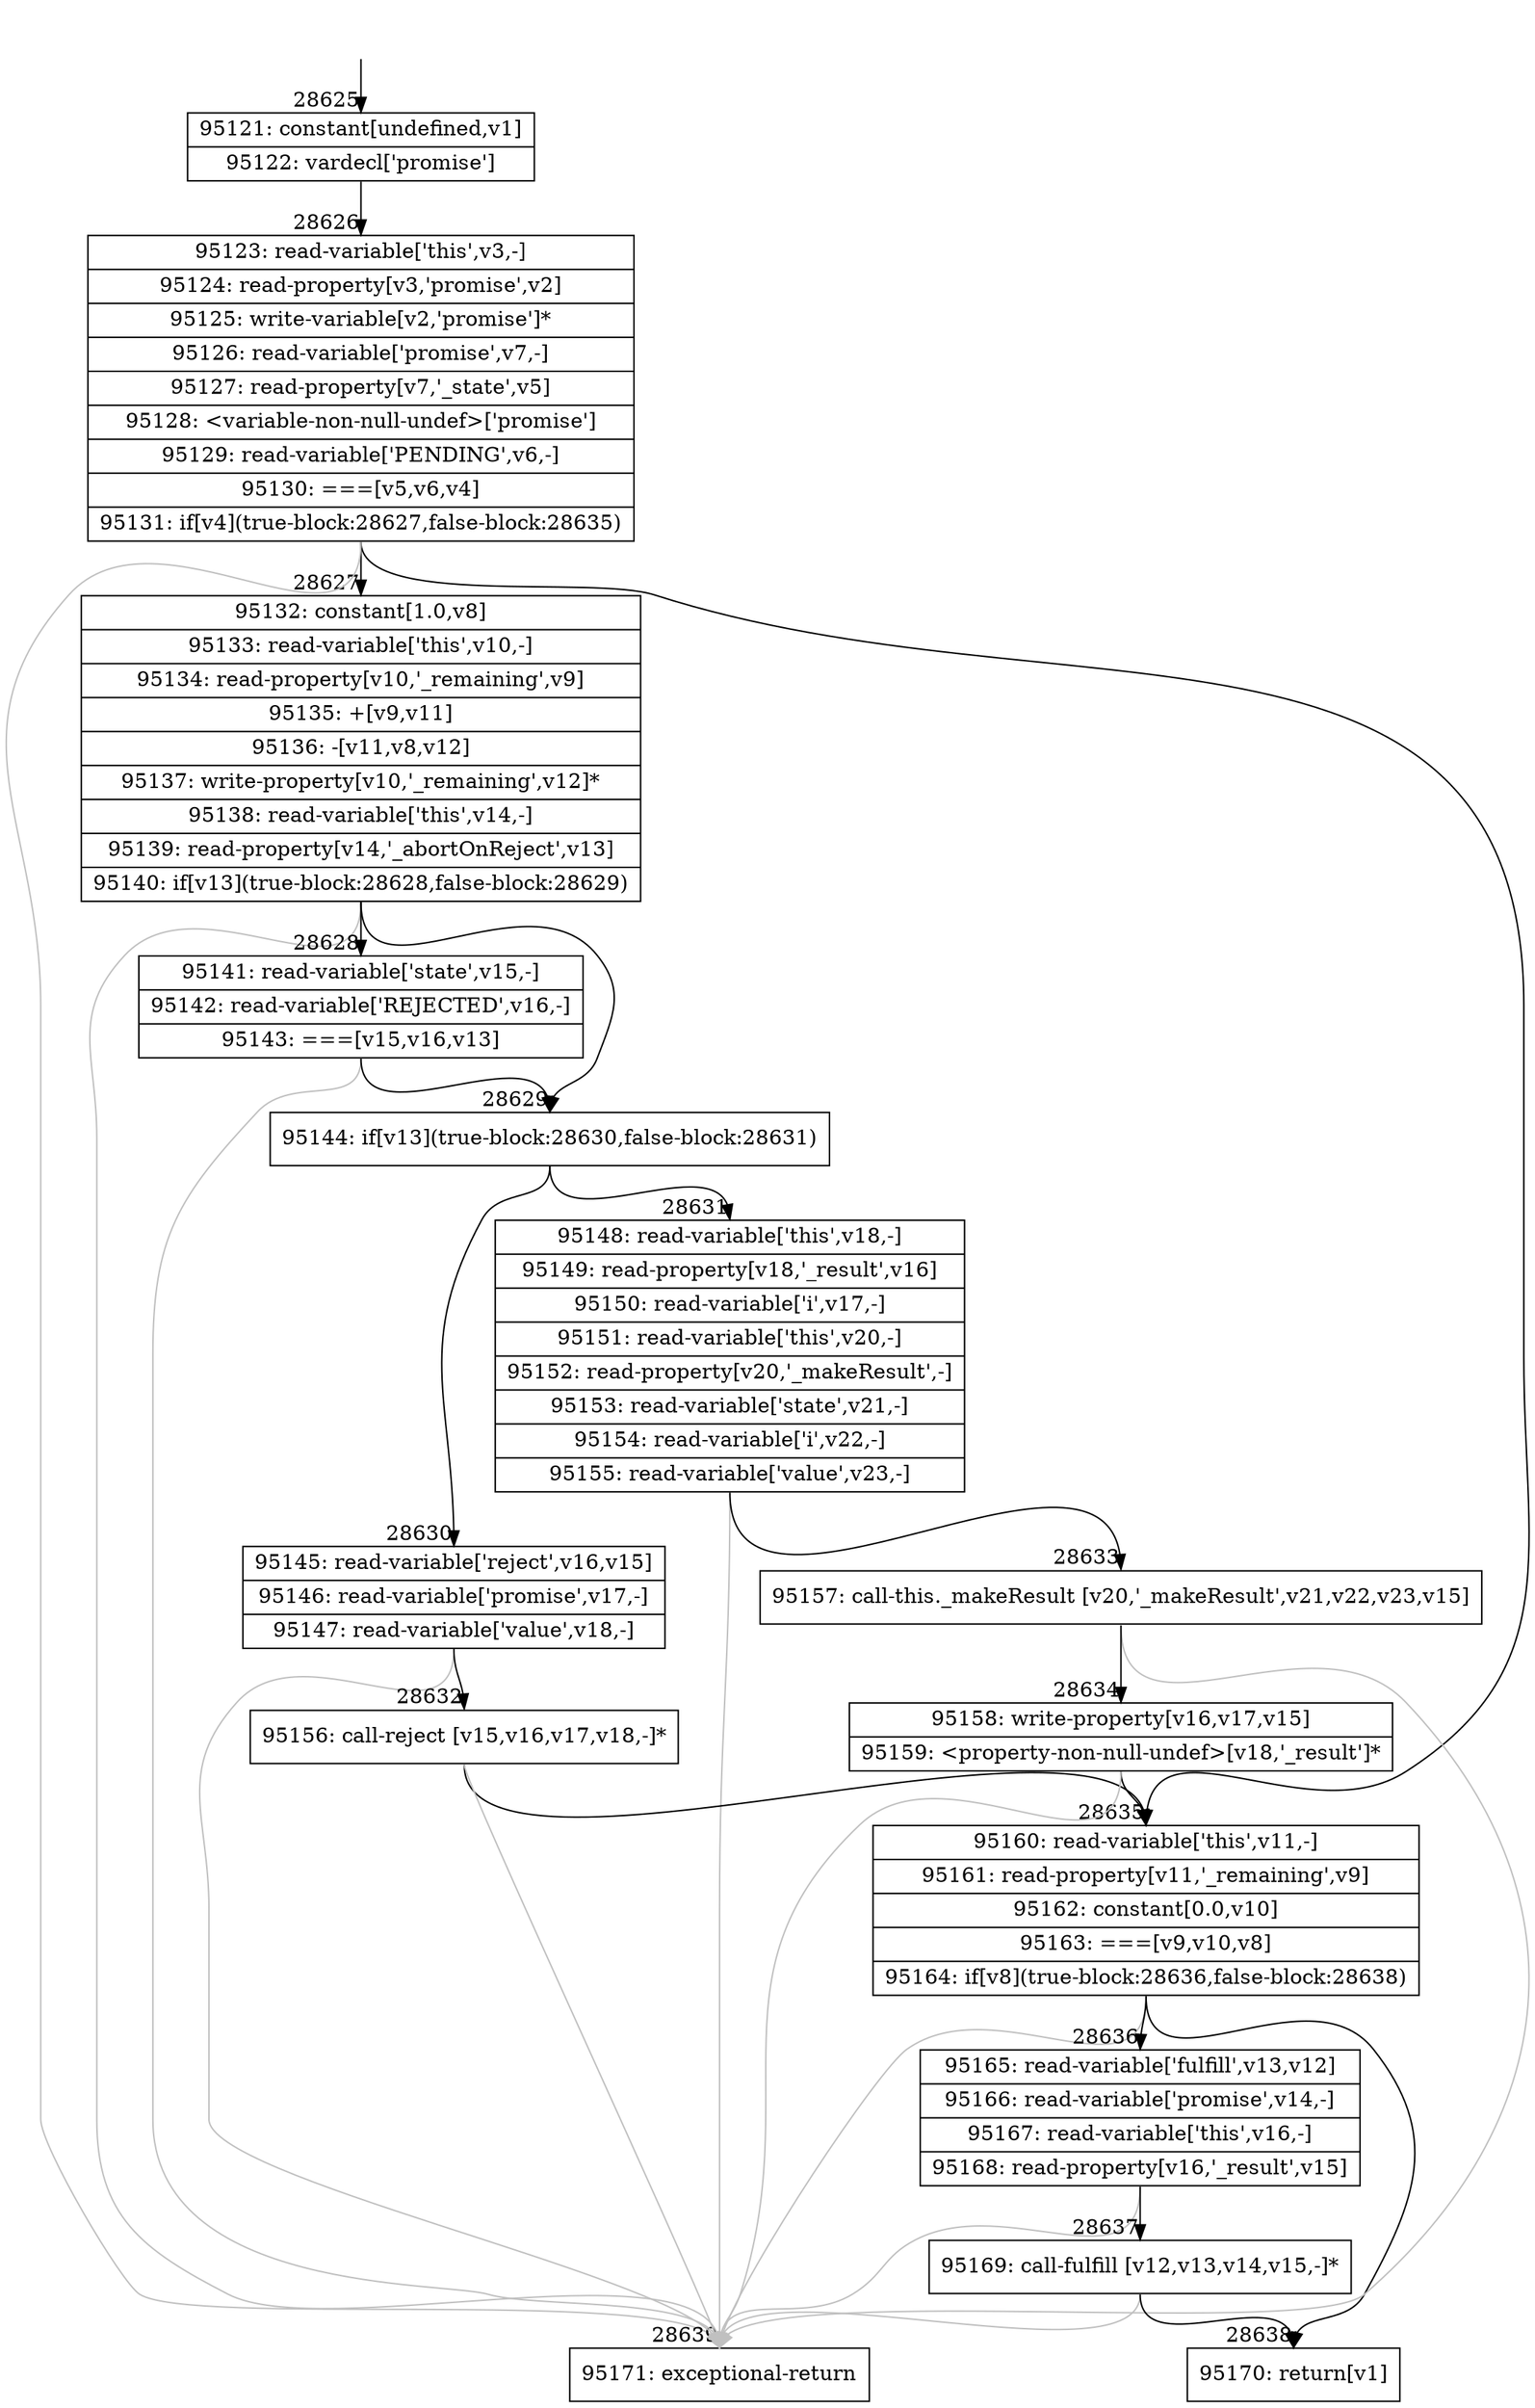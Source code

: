 digraph {
rankdir="TD"
BB_entry2518[shape=none,label=""];
BB_entry2518 -> BB28625 [tailport=s, headport=n, headlabel="    28625"]
BB28625 [shape=record label="{95121: constant[undefined,v1]|95122: vardecl['promise']}" ] 
BB28625 -> BB28626 [tailport=s, headport=n, headlabel="      28626"]
BB28626 [shape=record label="{95123: read-variable['this',v3,-]|95124: read-property[v3,'promise',v2]|95125: write-variable[v2,'promise']*|95126: read-variable['promise',v7,-]|95127: read-property[v7,'_state',v5]|95128: \<variable-non-null-undef\>['promise']|95129: read-variable['PENDING',v6,-]|95130: ===[v5,v6,v4]|95131: if[v4](true-block:28627,false-block:28635)}" ] 
BB28626 -> BB28627 [tailport=s, headport=n, headlabel="      28627"]
BB28626 -> BB28635 [tailport=s, headport=n, headlabel="      28635"]
BB28626 -> BB28639 [tailport=s, headport=n, color=gray, headlabel="      28639"]
BB28627 [shape=record label="{95132: constant[1.0,v8]|95133: read-variable['this',v10,-]|95134: read-property[v10,'_remaining',v9]|95135: +[v9,v11]|95136: -[v11,v8,v12]|95137: write-property[v10,'_remaining',v12]*|95138: read-variable['this',v14,-]|95139: read-property[v14,'_abortOnReject',v13]|95140: if[v13](true-block:28628,false-block:28629)}" ] 
BB28627 -> BB28629 [tailport=s, headport=n, headlabel="      28629"]
BB28627 -> BB28628 [tailport=s, headport=n, headlabel="      28628"]
BB28627 -> BB28639 [tailport=s, headport=n, color=gray]
BB28628 [shape=record label="{95141: read-variable['state',v15,-]|95142: read-variable['REJECTED',v16,-]|95143: ===[v15,v16,v13]}" ] 
BB28628 -> BB28629 [tailport=s, headport=n]
BB28628 -> BB28639 [tailport=s, headport=n, color=gray]
BB28629 [shape=record label="{95144: if[v13](true-block:28630,false-block:28631)}" ] 
BB28629 -> BB28630 [tailport=s, headport=n, headlabel="      28630"]
BB28629 -> BB28631 [tailport=s, headport=n, headlabel="      28631"]
BB28630 [shape=record label="{95145: read-variable['reject',v16,v15]|95146: read-variable['promise',v17,-]|95147: read-variable['value',v18,-]}" ] 
BB28630 -> BB28632 [tailport=s, headport=n, headlabel="      28632"]
BB28630 -> BB28639 [tailport=s, headport=n, color=gray]
BB28631 [shape=record label="{95148: read-variable['this',v18,-]|95149: read-property[v18,'_result',v16]|95150: read-variable['i',v17,-]|95151: read-variable['this',v20,-]|95152: read-property[v20,'_makeResult',-]|95153: read-variable['state',v21,-]|95154: read-variable['i',v22,-]|95155: read-variable['value',v23,-]}" ] 
BB28631 -> BB28633 [tailport=s, headport=n, headlabel="      28633"]
BB28631 -> BB28639 [tailport=s, headport=n, color=gray]
BB28632 [shape=record label="{95156: call-reject [v15,v16,v17,v18,-]*}" ] 
BB28632 -> BB28635 [tailport=s, headport=n]
BB28632 -> BB28639 [tailport=s, headport=n, color=gray]
BB28633 [shape=record label="{95157: call-this._makeResult [v20,'_makeResult',v21,v22,v23,v15]}" ] 
BB28633 -> BB28634 [tailport=s, headport=n, headlabel="      28634"]
BB28633 -> BB28639 [tailport=s, headport=n, color=gray]
BB28634 [shape=record label="{95158: write-property[v16,v17,v15]|95159: \<property-non-null-undef\>[v18,'_result']*}" ] 
BB28634 -> BB28635 [tailport=s, headport=n]
BB28634 -> BB28639 [tailport=s, headport=n, color=gray]
BB28635 [shape=record label="{95160: read-variable['this',v11,-]|95161: read-property[v11,'_remaining',v9]|95162: constant[0.0,v10]|95163: ===[v9,v10,v8]|95164: if[v8](true-block:28636,false-block:28638)}" ] 
BB28635 -> BB28636 [tailport=s, headport=n, headlabel="      28636"]
BB28635 -> BB28638 [tailport=s, headport=n, headlabel="      28638"]
BB28635 -> BB28639 [tailport=s, headport=n, color=gray]
BB28636 [shape=record label="{95165: read-variable['fulfill',v13,v12]|95166: read-variable['promise',v14,-]|95167: read-variable['this',v16,-]|95168: read-property[v16,'_result',v15]}" ] 
BB28636 -> BB28637 [tailport=s, headport=n, headlabel="      28637"]
BB28636 -> BB28639 [tailport=s, headport=n, color=gray]
BB28637 [shape=record label="{95169: call-fulfill [v12,v13,v14,v15,-]*}" ] 
BB28637 -> BB28638 [tailport=s, headport=n]
BB28637 -> BB28639 [tailport=s, headport=n, color=gray]
BB28638 [shape=record label="{95170: return[v1]}" ] 
BB28639 [shape=record label="{95171: exceptional-return}" ] 
//#$~ 51001
}
